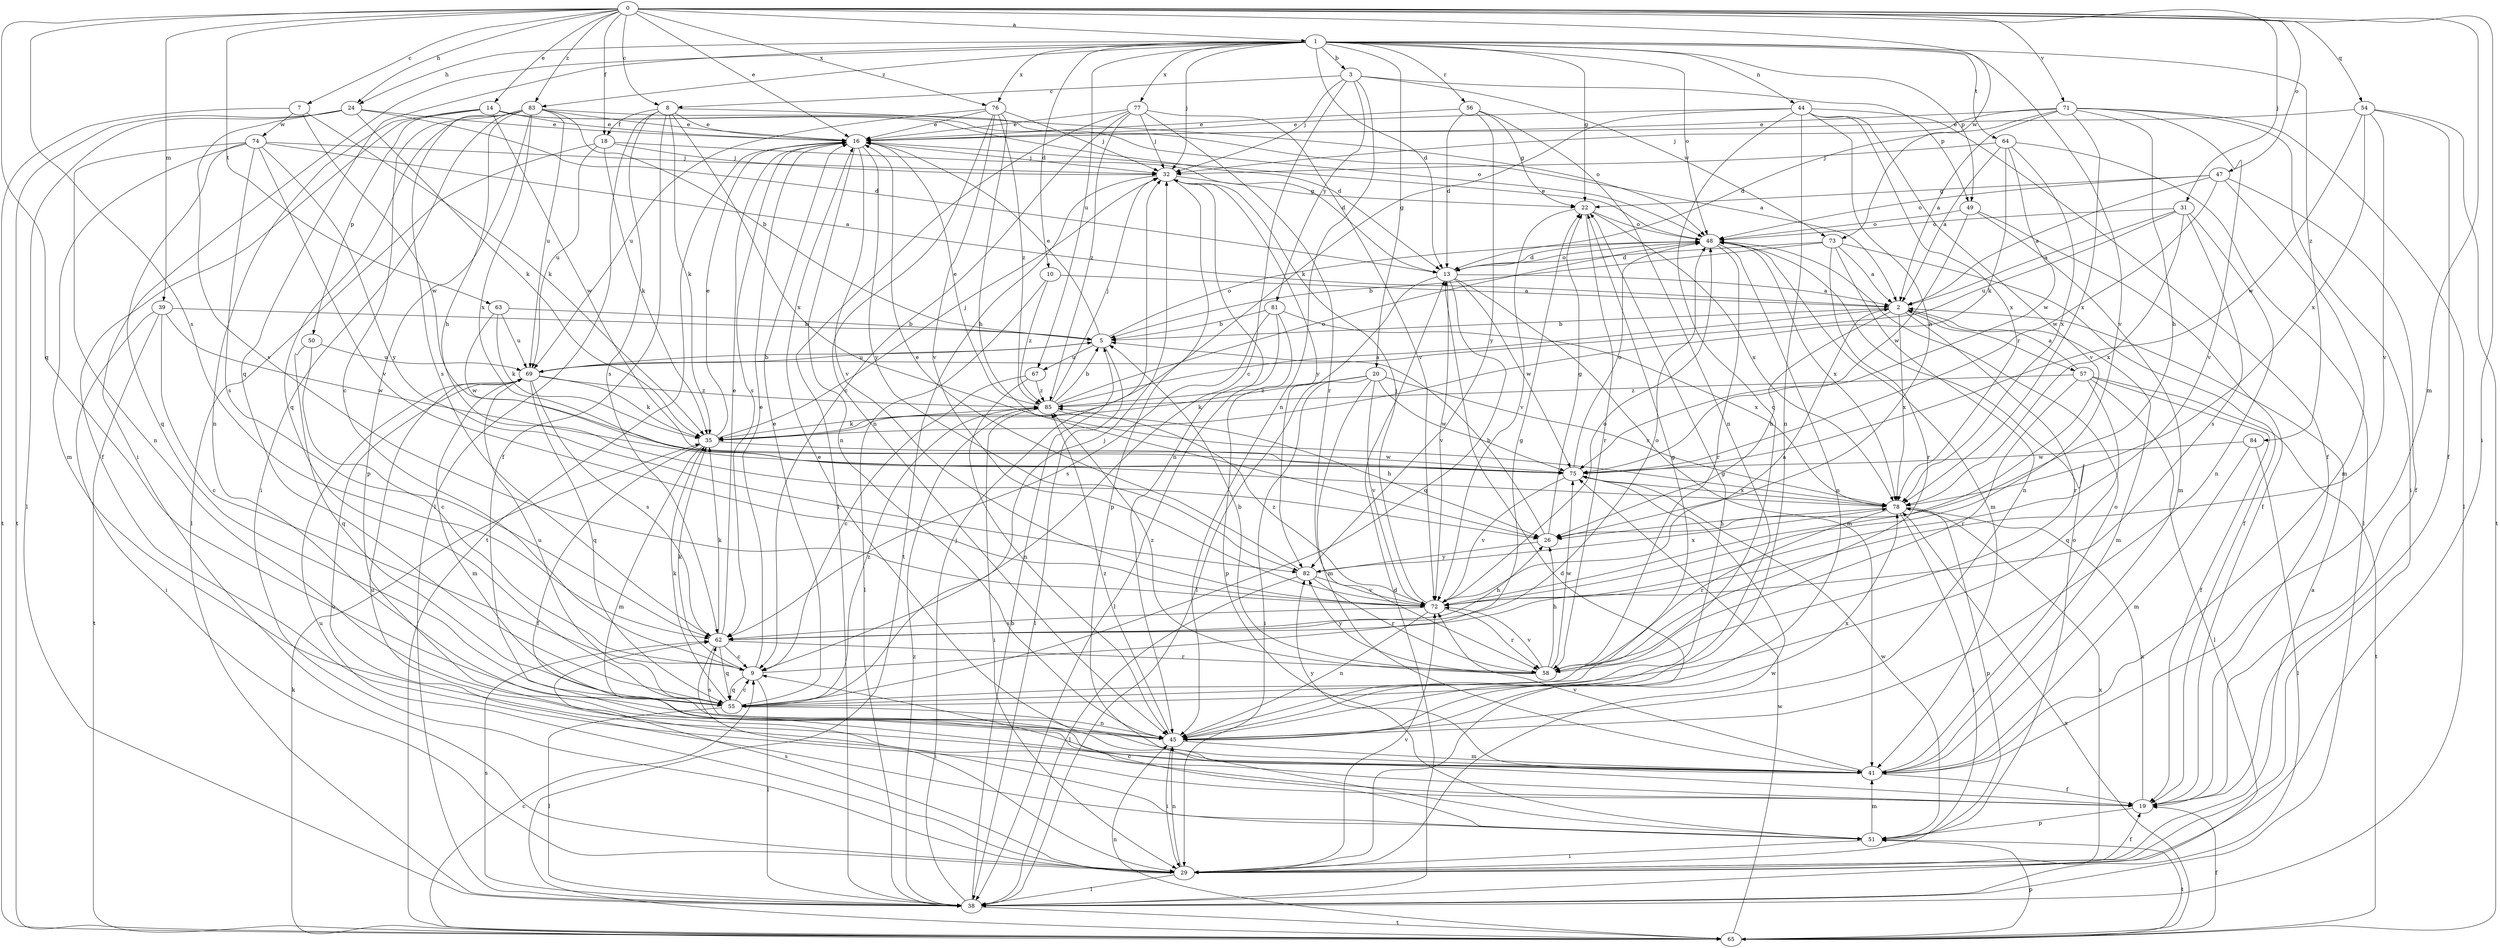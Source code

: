 strict digraph  {
0;
1;
2;
3;
5;
7;
8;
9;
10;
13;
14;
16;
18;
19;
20;
22;
24;
26;
29;
31;
32;
35;
38;
39;
41;
44;
45;
47;
48;
49;
50;
51;
54;
55;
56;
57;
58;
62;
63;
64;
65;
67;
69;
71;
72;
73;
74;
75;
76;
77;
78;
81;
82;
83;
84;
85;
0 -> 1  [label=a];
0 -> 7  [label=c];
0 -> 8  [label=c];
0 -> 14  [label=e];
0 -> 16  [label=e];
0 -> 18  [label=f];
0 -> 24  [label=h];
0 -> 29  [label=i];
0 -> 31  [label=j];
0 -> 39  [label=m];
0 -> 41  [label=m];
0 -> 47  [label=o];
0 -> 54  [label=q];
0 -> 55  [label=q];
0 -> 62  [label=s];
0 -> 63  [label=t];
0 -> 71  [label=v];
0 -> 73  [label=w];
0 -> 76  [label=x];
0 -> 83  [label=z];
1 -> 3  [label=b];
1 -> 10  [label=d];
1 -> 13  [label=d];
1 -> 20  [label=g];
1 -> 22  [label=g];
1 -> 24  [label=h];
1 -> 29  [label=i];
1 -> 32  [label=j];
1 -> 44  [label=n];
1 -> 48  [label=o];
1 -> 49  [label=p];
1 -> 55  [label=q];
1 -> 56  [label=r];
1 -> 64  [label=t];
1 -> 67  [label=u];
1 -> 72  [label=v];
1 -> 76  [label=x];
1 -> 77  [label=x];
1 -> 83  [label=z];
1 -> 84  [label=z];
2 -> 5  [label=b];
2 -> 26  [label=h];
2 -> 41  [label=m];
2 -> 57  [label=r];
2 -> 58  [label=r];
2 -> 78  [label=x];
3 -> 8  [label=c];
3 -> 9  [label=c];
3 -> 32  [label=j];
3 -> 45  [label=n];
3 -> 49  [label=p];
3 -> 73  [label=w];
3 -> 81  [label=y];
5 -> 16  [label=e];
5 -> 38  [label=l];
5 -> 48  [label=o];
5 -> 67  [label=u];
5 -> 69  [label=u];
7 -> 35  [label=k];
7 -> 65  [label=t];
7 -> 74  [label=w];
7 -> 75  [label=w];
8 -> 16  [label=e];
8 -> 18  [label=f];
8 -> 19  [label=f];
8 -> 35  [label=k];
8 -> 38  [label=l];
8 -> 48  [label=o];
8 -> 62  [label=s];
8 -> 78  [label=x];
9 -> 16  [label=e];
9 -> 22  [label=g];
9 -> 35  [label=k];
9 -> 38  [label=l];
9 -> 55  [label=q];
10 -> 2  [label=a];
10 -> 38  [label=l];
10 -> 85  [label=z];
13 -> 2  [label=a];
13 -> 38  [label=l];
13 -> 41  [label=m];
13 -> 48  [label=o];
13 -> 55  [label=q];
13 -> 72  [label=v];
13 -> 75  [label=w];
14 -> 13  [label=d];
14 -> 16  [label=e];
14 -> 19  [label=f];
14 -> 45  [label=n];
14 -> 48  [label=o];
14 -> 50  [label=p];
14 -> 75  [label=w];
16 -> 32  [label=j];
16 -> 45  [label=n];
16 -> 62  [label=s];
16 -> 65  [label=t];
16 -> 72  [label=v];
16 -> 82  [label=y];
18 -> 13  [label=d];
18 -> 32  [label=j];
18 -> 35  [label=k];
18 -> 38  [label=l];
18 -> 69  [label=u];
19 -> 51  [label=p];
19 -> 69  [label=u];
19 -> 78  [label=x];
20 -> 29  [label=i];
20 -> 35  [label=k];
20 -> 41  [label=m];
20 -> 72  [label=v];
20 -> 75  [label=w];
20 -> 78  [label=x];
20 -> 85  [label=z];
22 -> 48  [label=o];
22 -> 58  [label=r];
22 -> 72  [label=v];
22 -> 78  [label=x];
24 -> 13  [label=d];
24 -> 16  [label=e];
24 -> 35  [label=k];
24 -> 38  [label=l];
24 -> 65  [label=t];
24 -> 72  [label=v];
26 -> 5  [label=b];
26 -> 22  [label=g];
26 -> 82  [label=y];
29 -> 2  [label=a];
29 -> 13  [label=d];
29 -> 19  [label=f];
29 -> 38  [label=l];
29 -> 45  [label=n];
29 -> 62  [label=s];
29 -> 69  [label=u];
29 -> 72  [label=v];
29 -> 75  [label=w];
29 -> 78  [label=x];
31 -> 2  [label=a];
31 -> 45  [label=n];
31 -> 48  [label=o];
31 -> 62  [label=s];
31 -> 69  [label=u];
31 -> 78  [label=x];
32 -> 22  [label=g];
32 -> 45  [label=n];
32 -> 51  [label=p];
32 -> 65  [label=t];
32 -> 82  [label=y];
35 -> 16  [label=e];
35 -> 19  [label=f];
35 -> 32  [label=j];
35 -> 41  [label=m];
35 -> 75  [label=w];
38 -> 5  [label=b];
38 -> 13  [label=d];
38 -> 32  [label=j];
38 -> 62  [label=s];
38 -> 65  [label=t];
38 -> 85  [label=z];
39 -> 5  [label=b];
39 -> 9  [label=c];
39 -> 29  [label=i];
39 -> 65  [label=t];
39 -> 75  [label=w];
41 -> 16  [label=e];
41 -> 19  [label=f];
41 -> 48  [label=o];
41 -> 72  [label=v];
41 -> 82  [label=y];
44 -> 16  [label=e];
44 -> 19  [label=f];
44 -> 26  [label=h];
44 -> 35  [label=k];
44 -> 45  [label=n];
44 -> 55  [label=q];
44 -> 72  [label=v];
44 -> 78  [label=x];
45 -> 22  [label=g];
45 -> 29  [label=i];
45 -> 41  [label=m];
45 -> 62  [label=s];
45 -> 78  [label=x];
45 -> 85  [label=z];
47 -> 2  [label=a];
47 -> 19  [label=f];
47 -> 22  [label=g];
47 -> 41  [label=m];
47 -> 48  [label=o];
47 -> 75  [label=w];
48 -> 13  [label=d];
48 -> 16  [label=e];
48 -> 41  [label=m];
48 -> 45  [label=n];
48 -> 58  [label=r];
48 -> 78  [label=x];
49 -> 19  [label=f];
49 -> 41  [label=m];
49 -> 48  [label=o];
49 -> 75  [label=w];
50 -> 9  [label=c];
50 -> 55  [label=q];
50 -> 69  [label=u];
51 -> 9  [label=c];
51 -> 29  [label=i];
51 -> 41  [label=m];
51 -> 48  [label=o];
51 -> 65  [label=t];
51 -> 69  [label=u];
51 -> 75  [label=w];
54 -> 16  [label=e];
54 -> 19  [label=f];
54 -> 65  [label=t];
54 -> 72  [label=v];
54 -> 75  [label=w];
54 -> 78  [label=x];
55 -> 9  [label=c];
55 -> 16  [label=e];
55 -> 22  [label=g];
55 -> 32  [label=j];
55 -> 35  [label=k];
55 -> 38  [label=l];
55 -> 45  [label=n];
55 -> 69  [label=u];
55 -> 85  [label=z];
56 -> 13  [label=d];
56 -> 16  [label=e];
56 -> 22  [label=g];
56 -> 45  [label=n];
56 -> 82  [label=y];
57 -> 2  [label=a];
57 -> 19  [label=f];
57 -> 38  [label=l];
57 -> 55  [label=q];
57 -> 58  [label=r];
57 -> 65  [label=t];
57 -> 85  [label=z];
58 -> 5  [label=b];
58 -> 26  [label=h];
58 -> 72  [label=v];
58 -> 75  [label=w];
58 -> 82  [label=y];
58 -> 85  [label=z];
62 -> 9  [label=c];
62 -> 16  [label=e];
62 -> 26  [label=h];
62 -> 29  [label=i];
62 -> 35  [label=k];
62 -> 48  [label=o];
62 -> 55  [label=q];
62 -> 58  [label=r];
63 -> 5  [label=b];
63 -> 35  [label=k];
63 -> 69  [label=u];
63 -> 75  [label=w];
64 -> 2  [label=a];
64 -> 32  [label=j];
64 -> 35  [label=k];
64 -> 38  [label=l];
64 -> 75  [label=w];
64 -> 78  [label=x];
65 -> 9  [label=c];
65 -> 19  [label=f];
65 -> 35  [label=k];
65 -> 45  [label=n];
65 -> 51  [label=p];
65 -> 75  [label=w];
65 -> 78  [label=x];
67 -> 9  [label=c];
67 -> 45  [label=n];
67 -> 85  [label=z];
69 -> 5  [label=b];
69 -> 35  [label=k];
69 -> 41  [label=m];
69 -> 55  [label=q];
69 -> 62  [label=s];
69 -> 85  [label=z];
71 -> 2  [label=a];
71 -> 13  [label=d];
71 -> 16  [label=e];
71 -> 26  [label=h];
71 -> 29  [label=i];
71 -> 32  [label=j];
71 -> 38  [label=l];
71 -> 72  [label=v];
71 -> 78  [label=x];
72 -> 2  [label=a];
72 -> 32  [label=j];
72 -> 45  [label=n];
72 -> 48  [label=o];
72 -> 58  [label=r];
72 -> 62  [label=s];
72 -> 85  [label=z];
73 -> 2  [label=a];
73 -> 5  [label=b];
73 -> 13  [label=d];
73 -> 19  [label=f];
73 -> 45  [label=n];
73 -> 58  [label=r];
74 -> 2  [label=a];
74 -> 32  [label=j];
74 -> 41  [label=m];
74 -> 45  [label=n];
74 -> 55  [label=q];
74 -> 62  [label=s];
74 -> 72  [label=v];
74 -> 82  [label=y];
75 -> 48  [label=o];
75 -> 72  [label=v];
75 -> 78  [label=x];
76 -> 16  [label=e];
76 -> 26  [label=h];
76 -> 32  [label=j];
76 -> 45  [label=n];
76 -> 69  [label=u];
76 -> 72  [label=v];
76 -> 85  [label=z];
77 -> 9  [label=c];
77 -> 16  [label=e];
77 -> 32  [label=j];
77 -> 38  [label=l];
77 -> 58  [label=r];
77 -> 72  [label=v];
77 -> 85  [label=z];
78 -> 26  [label=h];
78 -> 29  [label=i];
78 -> 51  [label=p];
78 -> 58  [label=r];
81 -> 5  [label=b];
81 -> 38  [label=l];
81 -> 51  [label=p];
81 -> 62  [label=s];
81 -> 78  [label=x];
82 -> 16  [label=e];
82 -> 38  [label=l];
82 -> 58  [label=r];
82 -> 72  [label=v];
82 -> 78  [label=x];
83 -> 2  [label=a];
83 -> 5  [label=b];
83 -> 9  [label=c];
83 -> 16  [label=e];
83 -> 26  [label=h];
83 -> 29  [label=i];
83 -> 51  [label=p];
83 -> 55  [label=q];
83 -> 62  [label=s];
83 -> 69  [label=u];
83 -> 78  [label=x];
84 -> 38  [label=l];
84 -> 41  [label=m];
84 -> 75  [label=w];
85 -> 2  [label=a];
85 -> 5  [label=b];
85 -> 16  [label=e];
85 -> 26  [label=h];
85 -> 29  [label=i];
85 -> 32  [label=j];
85 -> 35  [label=k];
85 -> 48  [label=o];
}
